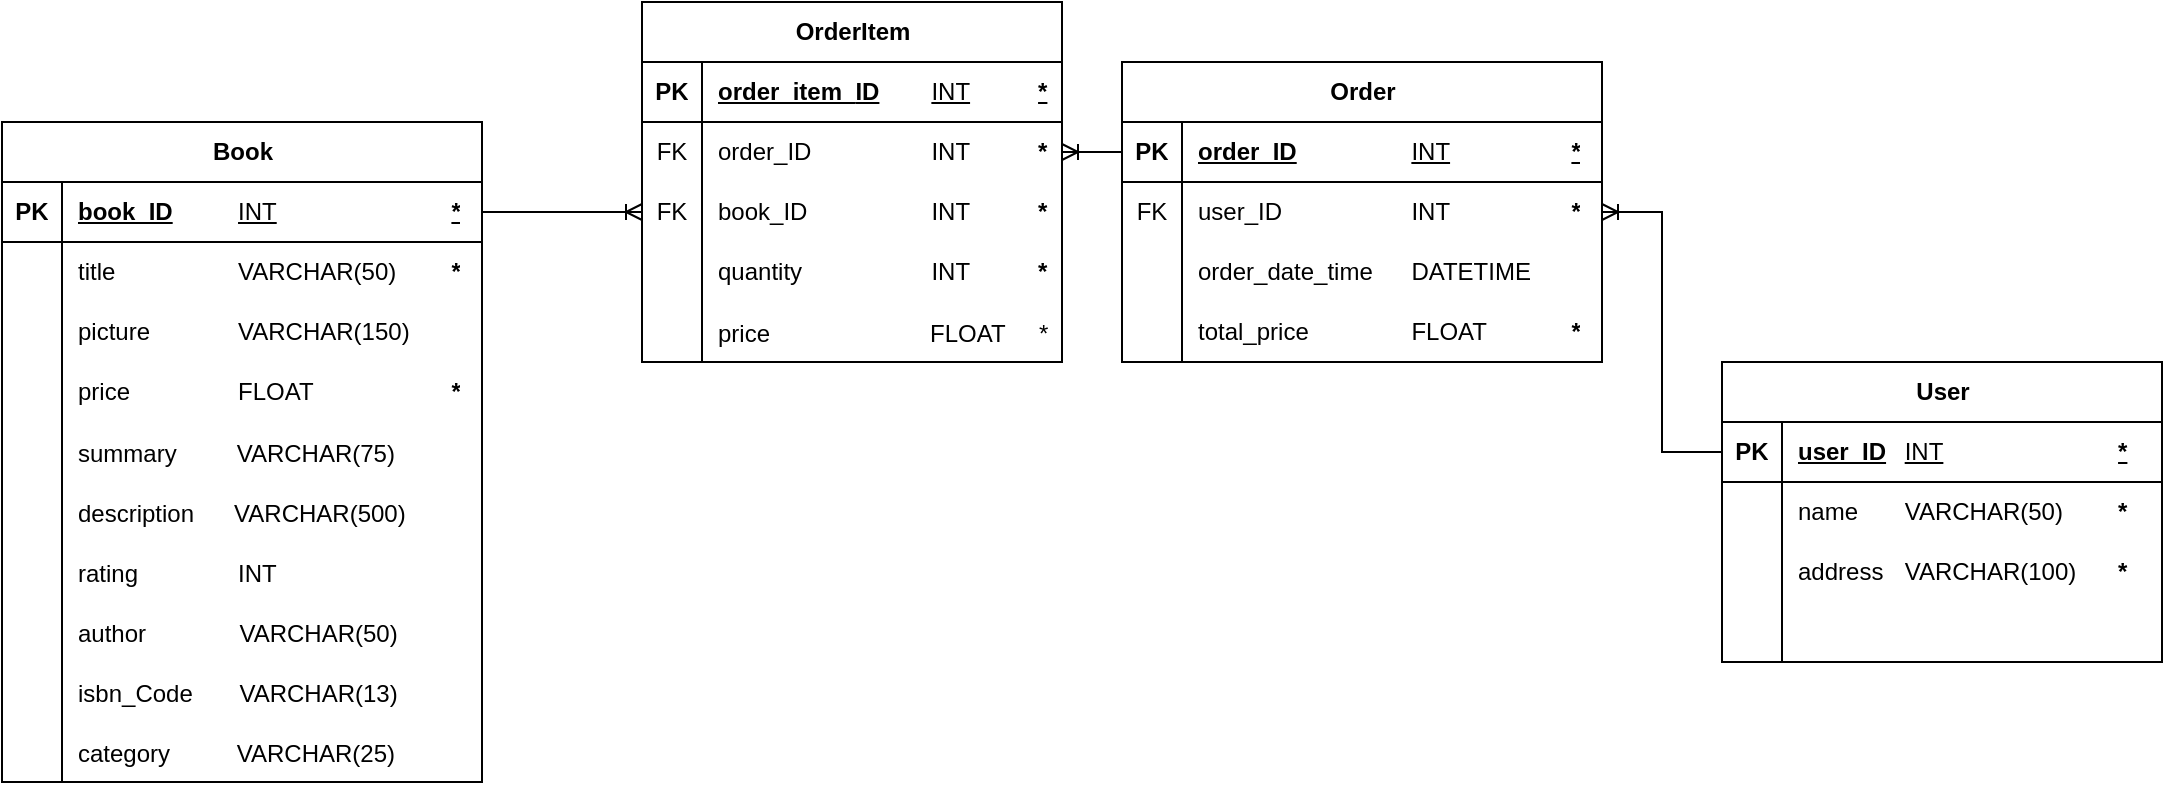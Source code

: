 <mxfile version="28.2.0" pages="3">
  <diagram name="ERD" id="5z8ydnH56AG8g-SVrvLv">
    <mxGraphModel dx="2893" dy="743" grid="1" gridSize="10" guides="1" tooltips="1" connect="1" arrows="1" fold="1" page="1" pageScale="1" pageWidth="827" pageHeight="1169" math="0" shadow="0">
      <root>
        <mxCell id="PEJHfWcbQIeqr5aSKPDF-0" />
        <mxCell id="PEJHfWcbQIeqr5aSKPDF-1" parent="PEJHfWcbQIeqr5aSKPDF-0" />
        <mxCell id="PEJHfWcbQIeqr5aSKPDF-2" value="Book" style="shape=table;startSize=30;container=1;collapsible=1;childLayout=tableLayout;fixedRows=1;rowLines=0;fontStyle=1;align=center;resizeLast=1;html=1;shadow=0;" parent="PEJHfWcbQIeqr5aSKPDF-1" vertex="1">
          <mxGeometry x="-40" y="380" width="240" height="330" as="geometry" />
        </mxCell>
        <mxCell id="PEJHfWcbQIeqr5aSKPDF-3" value="" style="shape=tableRow;horizontal=0;startSize=0;swimlaneHead=0;swimlaneBody=0;fillColor=none;collapsible=0;dropTarget=0;points=[[0,0.5],[1,0.5]];portConstraint=eastwest;top=0;left=0;right=0;bottom=1;shadow=0;" parent="PEJHfWcbQIeqr5aSKPDF-2" vertex="1">
          <mxGeometry y="30" width="240" height="30" as="geometry" />
        </mxCell>
        <mxCell id="PEJHfWcbQIeqr5aSKPDF-4" value="PK" style="shape=partialRectangle;connectable=0;fillColor=none;top=0;left=0;bottom=0;right=0;fontStyle=1;overflow=hidden;whiteSpace=wrap;html=1;shadow=0;" parent="PEJHfWcbQIeqr5aSKPDF-3" vertex="1">
          <mxGeometry width="30" height="30" as="geometry">
            <mxRectangle width="30" height="30" as="alternateBounds" />
          </mxGeometry>
        </mxCell>
        <mxCell id="PEJHfWcbQIeqr5aSKPDF-5" value="book_ID&lt;span style=&quot;white-space: pre;&quot;&gt;&#x9;&lt;/span&gt;&lt;span style=&quot;white-space: pre;&quot;&gt;&#x9;&lt;/span&gt;&lt;span style=&quot;font-weight: normal;&quot;&gt;INT&lt;/span&gt;&lt;span style=&quot;font-weight: normal; white-space: pre;&quot;&gt;&#x9;&lt;/span&gt;&lt;span style=&quot;font-weight: normal; white-space: pre;&quot;&gt;&#x9;&lt;/span&gt;&lt;span style=&quot;font-weight: normal; white-space: pre;&quot;&gt;&#x9;&lt;/span&gt;&lt;span style=&quot;font-weight: normal; white-space: pre;&quot;&gt;&#x9;&lt;/span&gt;*" style="shape=partialRectangle;connectable=0;fillColor=none;top=0;left=0;bottom=0;right=0;align=left;spacingLeft=6;fontStyle=5;overflow=hidden;whiteSpace=wrap;html=1;shadow=0;" parent="PEJHfWcbQIeqr5aSKPDF-3" vertex="1">
          <mxGeometry x="30" width="210" height="30" as="geometry">
            <mxRectangle width="210" height="30" as="alternateBounds" />
          </mxGeometry>
        </mxCell>
        <mxCell id="PEJHfWcbQIeqr5aSKPDF-6" value="" style="shape=tableRow;horizontal=0;startSize=0;swimlaneHead=0;swimlaneBody=0;fillColor=none;collapsible=0;dropTarget=0;points=[[0,0.5],[1,0.5]];portConstraint=eastwest;top=0;left=0;right=0;bottom=0;shadow=0;" parent="PEJHfWcbQIeqr5aSKPDF-2" vertex="1">
          <mxGeometry y="60" width="240" height="30" as="geometry" />
        </mxCell>
        <mxCell id="PEJHfWcbQIeqr5aSKPDF-7" value="" style="shape=partialRectangle;connectable=0;fillColor=none;top=0;left=0;bottom=0;right=0;editable=1;overflow=hidden;whiteSpace=wrap;html=1;shadow=0;" parent="PEJHfWcbQIeqr5aSKPDF-6" vertex="1">
          <mxGeometry width="30" height="30" as="geometry">
            <mxRectangle width="30" height="30" as="alternateBounds" />
          </mxGeometry>
        </mxCell>
        <mxCell id="PEJHfWcbQIeqr5aSKPDF-8" value="title&lt;span style=&quot;white-space: pre;&quot;&gt;&#x9;&lt;/span&gt;&amp;nbsp;&lt;span style=&quot;white-space: pre;&quot;&gt;&lt;span style=&quot;white-space: pre;&quot;&gt;&#x9;&lt;span style=&quot;white-space: pre;&quot;&gt;&#x9;&lt;/span&gt;&lt;/span&gt;&lt;/span&gt;&lt;span style=&quot;text-wrap-mode: nowrap;&quot;&gt;VARCHAR(50)&lt;span style=&quot;white-space: pre;&quot;&gt;&#x9;&lt;/span&gt;&lt;b&gt;*&lt;/b&gt;&lt;/span&gt;" style="shape=partialRectangle;connectable=0;fillColor=none;top=0;left=0;bottom=0;right=0;align=left;spacingLeft=6;overflow=hidden;whiteSpace=wrap;html=1;shadow=0;" parent="PEJHfWcbQIeqr5aSKPDF-6" vertex="1">
          <mxGeometry x="30" width="210" height="30" as="geometry">
            <mxRectangle width="210" height="30" as="alternateBounds" />
          </mxGeometry>
        </mxCell>
        <mxCell id="PEJHfWcbQIeqr5aSKPDF-9" value="" style="shape=tableRow;horizontal=0;startSize=0;swimlaneHead=0;swimlaneBody=0;fillColor=none;collapsible=0;dropTarget=0;points=[[0,0.5],[1,0.5]];portConstraint=eastwest;top=0;left=0;right=0;bottom=0;shadow=0;" parent="PEJHfWcbQIeqr5aSKPDF-2" vertex="1">
          <mxGeometry y="90" width="240" height="30" as="geometry" />
        </mxCell>
        <mxCell id="PEJHfWcbQIeqr5aSKPDF-10" value="" style="shape=partialRectangle;connectable=0;fillColor=none;top=0;left=0;bottom=0;right=0;editable=1;overflow=hidden;whiteSpace=wrap;html=1;shadow=0;" parent="PEJHfWcbQIeqr5aSKPDF-9" vertex="1">
          <mxGeometry width="30" height="30" as="geometry">
            <mxRectangle width="30" height="30" as="alternateBounds" />
          </mxGeometry>
        </mxCell>
        <mxCell id="PEJHfWcbQIeqr5aSKPDF-11" value="picture&lt;span style=&quot;white-space: pre;&quot;&gt;&#x9;&lt;/span&gt;&lt;span style=&quot;white-space: pre;&quot;&gt;&#x9;&lt;/span&gt;&lt;span style=&quot;text-wrap-mode: nowrap;&quot;&gt;VARCHAR(150)&lt;span style=&quot;white-space: pre;&quot;&gt;&#x9;&lt;/span&gt;&lt;/span&gt;" style="shape=partialRectangle;connectable=0;fillColor=none;top=0;left=0;bottom=0;right=0;align=left;spacingLeft=6;overflow=hidden;whiteSpace=wrap;html=1;shadow=0;" parent="PEJHfWcbQIeqr5aSKPDF-9" vertex="1">
          <mxGeometry x="30" width="210" height="30" as="geometry">
            <mxRectangle width="210" height="30" as="alternateBounds" />
          </mxGeometry>
        </mxCell>
        <mxCell id="PEJHfWcbQIeqr5aSKPDF-12" value="" style="shape=tableRow;horizontal=0;startSize=0;swimlaneHead=0;swimlaneBody=0;fillColor=none;collapsible=0;dropTarget=0;points=[[0,0.5],[1,0.5]];portConstraint=eastwest;top=0;left=0;right=0;bottom=0;shadow=0;" parent="PEJHfWcbQIeqr5aSKPDF-2" vertex="1">
          <mxGeometry y="120" width="240" height="30" as="geometry" />
        </mxCell>
        <mxCell id="PEJHfWcbQIeqr5aSKPDF-13" value="" style="shape=partialRectangle;connectable=0;fillColor=none;top=0;left=0;bottom=0;right=0;editable=1;overflow=hidden;whiteSpace=wrap;html=1;shadow=0;" parent="PEJHfWcbQIeqr5aSKPDF-12" vertex="1">
          <mxGeometry width="30" height="30" as="geometry">
            <mxRectangle width="30" height="30" as="alternateBounds" />
          </mxGeometry>
        </mxCell>
        <mxCell id="PEJHfWcbQIeqr5aSKPDF-14" value="&lt;font&gt;price&lt;span style=&quot;white-space: pre;&quot;&gt;&#x9;&lt;span style=&quot;white-space: pre;&quot;&gt;&#x9;&lt;/span&gt;&lt;/span&gt;&lt;span style=&quot;&quot; lang=&quot;EN-US&quot;&gt;FLOAT&lt;span style=&quot;white-space: pre;&quot;&gt;&#x9;&lt;/span&gt;&lt;span style=&quot;white-space: pre;&quot;&gt;&#x9;&lt;/span&gt;&lt;span style=&quot;white-space: pre;&quot;&gt;&#x9;&lt;/span&gt;&lt;b&gt;*&lt;/b&gt;&lt;/span&gt;&lt;/font&gt;" style="shape=partialRectangle;connectable=0;fillColor=none;top=0;left=0;bottom=0;right=0;align=left;spacingLeft=6;overflow=hidden;whiteSpace=wrap;html=1;shadow=0;" parent="PEJHfWcbQIeqr5aSKPDF-12" vertex="1">
          <mxGeometry x="30" width="210" height="30" as="geometry">
            <mxRectangle width="210" height="30" as="alternateBounds" />
          </mxGeometry>
        </mxCell>
        <mxCell id="PEJHfWcbQIeqr5aSKPDF-15" value="" style="shape=tableRow;horizontal=0;startSize=0;swimlaneHead=0;swimlaneBody=0;fillColor=none;collapsible=0;dropTarget=0;points=[[0,0.5],[1,0.5]];portConstraint=eastwest;top=0;left=0;right=0;bottom=0;" parent="PEJHfWcbQIeqr5aSKPDF-2" vertex="1">
          <mxGeometry y="150" width="240" height="30" as="geometry" />
        </mxCell>
        <mxCell id="PEJHfWcbQIeqr5aSKPDF-16" value="" style="shape=partialRectangle;connectable=0;fillColor=none;top=0;left=0;bottom=0;right=0;editable=1;overflow=hidden;" parent="PEJHfWcbQIeqr5aSKPDF-15" vertex="1">
          <mxGeometry width="30" height="30" as="geometry">
            <mxRectangle width="30" height="30" as="alternateBounds" />
          </mxGeometry>
        </mxCell>
        <mxCell id="PEJHfWcbQIeqr5aSKPDF-17" value="summary         VARCHAR(75)" style="shape=partialRectangle;connectable=0;fillColor=none;top=0;left=0;bottom=0;right=0;align=left;spacingLeft=6;overflow=hidden;" parent="PEJHfWcbQIeqr5aSKPDF-15" vertex="1">
          <mxGeometry x="30" width="210" height="30" as="geometry">
            <mxRectangle width="210" height="30" as="alternateBounds" />
          </mxGeometry>
        </mxCell>
        <mxCell id="PEJHfWcbQIeqr5aSKPDF-18" value="" style="shape=tableRow;horizontal=0;startSize=0;swimlaneHead=0;swimlaneBody=0;fillColor=none;collapsible=0;dropTarget=0;points=[[0,0.5],[1,0.5]];portConstraint=eastwest;top=0;left=0;right=0;bottom=0;" parent="PEJHfWcbQIeqr5aSKPDF-2" vertex="1">
          <mxGeometry y="180" width="240" height="30" as="geometry" />
        </mxCell>
        <mxCell id="PEJHfWcbQIeqr5aSKPDF-19" value="" style="shape=partialRectangle;connectable=0;fillColor=none;top=0;left=0;bottom=0;right=0;editable=1;overflow=hidden;" parent="PEJHfWcbQIeqr5aSKPDF-18" vertex="1">
          <mxGeometry width="30" height="30" as="geometry">
            <mxRectangle width="30" height="30" as="alternateBounds" />
          </mxGeometry>
        </mxCell>
        <mxCell id="PEJHfWcbQIeqr5aSKPDF-20" value="description      VARCHAR(500)" style="shape=partialRectangle;connectable=0;fillColor=none;top=0;left=0;bottom=0;right=0;align=left;spacingLeft=6;overflow=hidden;" parent="PEJHfWcbQIeqr5aSKPDF-18" vertex="1">
          <mxGeometry x="30" width="210" height="30" as="geometry">
            <mxRectangle width="210" height="30" as="alternateBounds" />
          </mxGeometry>
        </mxCell>
        <mxCell id="PEJHfWcbQIeqr5aSKPDF-21" value="" style="shape=tableRow;horizontal=0;startSize=0;swimlaneHead=0;swimlaneBody=0;fillColor=none;collapsible=0;dropTarget=0;points=[[0,0.5],[1,0.5]];portConstraint=eastwest;top=0;left=0;right=0;bottom=0;" parent="PEJHfWcbQIeqr5aSKPDF-2" vertex="1">
          <mxGeometry y="210" width="240" height="30" as="geometry" />
        </mxCell>
        <mxCell id="PEJHfWcbQIeqr5aSKPDF-22" value="" style="shape=partialRectangle;connectable=0;fillColor=none;top=0;left=0;bottom=0;right=0;editable=1;overflow=hidden;" parent="PEJHfWcbQIeqr5aSKPDF-21" vertex="1">
          <mxGeometry width="30" height="30" as="geometry">
            <mxRectangle width="30" height="30" as="alternateBounds" />
          </mxGeometry>
        </mxCell>
        <mxCell id="PEJHfWcbQIeqr5aSKPDF-23" value="rating               INT" style="shape=partialRectangle;connectable=0;fillColor=none;top=0;left=0;bottom=0;right=0;align=left;spacingLeft=6;overflow=hidden;" parent="PEJHfWcbQIeqr5aSKPDF-21" vertex="1">
          <mxGeometry x="30" width="210" height="30" as="geometry">
            <mxRectangle width="210" height="30" as="alternateBounds" />
          </mxGeometry>
        </mxCell>
        <mxCell id="PEJHfWcbQIeqr5aSKPDF-24" value="" style="shape=tableRow;horizontal=0;startSize=0;swimlaneHead=0;swimlaneBody=0;fillColor=none;collapsible=0;dropTarget=0;points=[[0,0.5],[1,0.5]];portConstraint=eastwest;top=0;left=0;right=0;bottom=0;" parent="PEJHfWcbQIeqr5aSKPDF-2" vertex="1">
          <mxGeometry y="240" width="240" height="30" as="geometry" />
        </mxCell>
        <mxCell id="PEJHfWcbQIeqr5aSKPDF-25" value="" style="shape=partialRectangle;connectable=0;fillColor=none;top=0;left=0;bottom=0;right=0;editable=1;overflow=hidden;" parent="PEJHfWcbQIeqr5aSKPDF-24" vertex="1">
          <mxGeometry width="30" height="30" as="geometry">
            <mxRectangle width="30" height="30" as="alternateBounds" />
          </mxGeometry>
        </mxCell>
        <mxCell id="PEJHfWcbQIeqr5aSKPDF-26" value="author              VARCHAR(50)" style="shape=partialRectangle;connectable=0;fillColor=none;top=0;left=0;bottom=0;right=0;align=left;spacingLeft=6;overflow=hidden;" parent="PEJHfWcbQIeqr5aSKPDF-24" vertex="1">
          <mxGeometry x="30" width="210" height="30" as="geometry">
            <mxRectangle width="210" height="30" as="alternateBounds" />
          </mxGeometry>
        </mxCell>
        <mxCell id="aUmlzprVwVGTli5ZU7Zb-0" value="" style="shape=tableRow;horizontal=0;startSize=0;swimlaneHead=0;swimlaneBody=0;fillColor=none;collapsible=0;dropTarget=0;points=[[0,0.5],[1,0.5]];portConstraint=eastwest;top=0;left=0;right=0;bottom=0;" parent="PEJHfWcbQIeqr5aSKPDF-2" vertex="1">
          <mxGeometry y="270" width="240" height="30" as="geometry" />
        </mxCell>
        <mxCell id="aUmlzprVwVGTli5ZU7Zb-1" value="" style="shape=partialRectangle;connectable=0;fillColor=none;top=0;left=0;bottom=0;right=0;editable=1;overflow=hidden;" parent="aUmlzprVwVGTli5ZU7Zb-0" vertex="1">
          <mxGeometry width="30" height="30" as="geometry">
            <mxRectangle width="30" height="30" as="alternateBounds" />
          </mxGeometry>
        </mxCell>
        <mxCell id="aUmlzprVwVGTli5ZU7Zb-2" value="isbn_Code       VARCHAR(13)" style="shape=partialRectangle;connectable=0;fillColor=none;top=0;left=0;bottom=0;right=0;align=left;spacingLeft=6;overflow=hidden;" parent="aUmlzprVwVGTli5ZU7Zb-0" vertex="1">
          <mxGeometry x="30" width="210" height="30" as="geometry">
            <mxRectangle width="210" height="30" as="alternateBounds" />
          </mxGeometry>
        </mxCell>
        <mxCell id="aUmlzprVwVGTli5ZU7Zb-3" value="" style="shape=tableRow;horizontal=0;startSize=0;swimlaneHead=0;swimlaneBody=0;fillColor=none;collapsible=0;dropTarget=0;points=[[0,0.5],[1,0.5]];portConstraint=eastwest;top=0;left=0;right=0;bottom=0;" parent="PEJHfWcbQIeqr5aSKPDF-2" vertex="1">
          <mxGeometry y="300" width="240" height="30" as="geometry" />
        </mxCell>
        <mxCell id="aUmlzprVwVGTli5ZU7Zb-4" value="" style="shape=partialRectangle;connectable=0;fillColor=none;top=0;left=0;bottom=0;right=0;editable=1;overflow=hidden;" parent="aUmlzprVwVGTli5ZU7Zb-3" vertex="1">
          <mxGeometry width="30" height="30" as="geometry">
            <mxRectangle width="30" height="30" as="alternateBounds" />
          </mxGeometry>
        </mxCell>
        <mxCell id="aUmlzprVwVGTli5ZU7Zb-5" value="category          VARCHAR(25)" style="shape=partialRectangle;connectable=0;fillColor=none;top=0;left=0;bottom=0;right=0;align=left;spacingLeft=6;overflow=hidden;" parent="aUmlzprVwVGTli5ZU7Zb-3" vertex="1">
          <mxGeometry x="30" width="210" height="30" as="geometry">
            <mxRectangle width="210" height="30" as="alternateBounds" />
          </mxGeometry>
        </mxCell>
        <mxCell id="PEJHfWcbQIeqr5aSKPDF-27" value="User" style="shape=table;startSize=30;container=1;collapsible=1;childLayout=tableLayout;fixedRows=1;rowLines=0;fontStyle=1;align=center;resizeLast=1;html=1;" parent="PEJHfWcbQIeqr5aSKPDF-1" vertex="1">
          <mxGeometry x="820" y="500" width="220" height="150" as="geometry" />
        </mxCell>
        <mxCell id="PEJHfWcbQIeqr5aSKPDF-28" value="" style="shape=tableRow;horizontal=0;startSize=0;swimlaneHead=0;swimlaneBody=0;fillColor=none;collapsible=0;dropTarget=0;points=[[0,0.5],[1,0.5]];portConstraint=eastwest;top=0;left=0;right=0;bottom=1;" parent="PEJHfWcbQIeqr5aSKPDF-27" vertex="1">
          <mxGeometry y="30" width="220" height="30" as="geometry" />
        </mxCell>
        <mxCell id="PEJHfWcbQIeqr5aSKPDF-29" value="PK" style="shape=partialRectangle;connectable=0;fillColor=none;top=0;left=0;bottom=0;right=0;fontStyle=1;overflow=hidden;whiteSpace=wrap;html=1;" parent="PEJHfWcbQIeqr5aSKPDF-28" vertex="1">
          <mxGeometry width="30" height="30" as="geometry">
            <mxRectangle width="30" height="30" as="alternateBounds" />
          </mxGeometry>
        </mxCell>
        <mxCell id="PEJHfWcbQIeqr5aSKPDF-30" value="user_ID&lt;span style=&quot;white-space: pre;&quot;&gt;&#x9;&lt;/span&gt;&lt;span style=&quot;font-weight: normal;&quot;&gt;INT&lt;/span&gt;&lt;span style=&quot;font-weight: normal; white-space: pre;&quot;&gt;&#x9;&lt;/span&gt;&lt;span style=&quot;font-weight: normal; white-space: pre;&quot;&gt;&#x9;&lt;/span&gt;&lt;span style=&quot;font-weight: normal; white-space: pre;&quot;&gt;&#x9;&lt;/span&gt;&lt;span style=&quot;font-weight: normal; white-space: pre;&quot;&gt;&#x9;&lt;/span&gt;*" style="shape=partialRectangle;connectable=0;fillColor=none;top=0;left=0;bottom=0;right=0;align=left;spacingLeft=6;fontStyle=5;overflow=hidden;whiteSpace=wrap;html=1;" parent="PEJHfWcbQIeqr5aSKPDF-28" vertex="1">
          <mxGeometry x="30" width="190" height="30" as="geometry">
            <mxRectangle width="190" height="30" as="alternateBounds" />
          </mxGeometry>
        </mxCell>
        <mxCell id="PEJHfWcbQIeqr5aSKPDF-31" value="" style="shape=tableRow;horizontal=0;startSize=0;swimlaneHead=0;swimlaneBody=0;fillColor=none;collapsible=0;dropTarget=0;points=[[0,0.5],[1,0.5]];portConstraint=eastwest;top=0;left=0;right=0;bottom=0;" parent="PEJHfWcbQIeqr5aSKPDF-27" vertex="1">
          <mxGeometry y="60" width="220" height="30" as="geometry" />
        </mxCell>
        <mxCell id="PEJHfWcbQIeqr5aSKPDF-32" value="" style="shape=partialRectangle;connectable=0;fillColor=none;top=0;left=0;bottom=0;right=0;editable=1;overflow=hidden;whiteSpace=wrap;html=1;" parent="PEJHfWcbQIeqr5aSKPDF-31" vertex="1">
          <mxGeometry width="30" height="30" as="geometry">
            <mxRectangle width="30" height="30" as="alternateBounds" />
          </mxGeometry>
        </mxCell>
        <mxCell id="PEJHfWcbQIeqr5aSKPDF-33" value="name&lt;span style=&quot;white-space: pre;&quot;&gt;&#x9;&lt;/span&gt;&lt;span style=&quot;text-wrap-mode: nowrap;&quot;&gt;VARCHAR(50)&lt;/span&gt;&lt;span style=&quot;white-space: pre;&quot;&gt;&#x9;&lt;/span&gt;&lt;span style=&quot;text-wrap-mode: nowrap;&quot;&gt;&lt;b&gt;*&lt;/b&gt;&lt;/span&gt;" style="shape=partialRectangle;connectable=0;fillColor=none;top=0;left=0;bottom=0;right=0;align=left;spacingLeft=6;overflow=hidden;whiteSpace=wrap;html=1;" parent="PEJHfWcbQIeqr5aSKPDF-31" vertex="1">
          <mxGeometry x="30" width="190" height="30" as="geometry">
            <mxRectangle width="190" height="30" as="alternateBounds" />
          </mxGeometry>
        </mxCell>
        <mxCell id="PEJHfWcbQIeqr5aSKPDF-34" value="" style="shape=tableRow;horizontal=0;startSize=0;swimlaneHead=0;swimlaneBody=0;fillColor=none;collapsible=0;dropTarget=0;points=[[0,0.5],[1,0.5]];portConstraint=eastwest;top=0;left=0;right=0;bottom=0;" parent="PEJHfWcbQIeqr5aSKPDF-27" vertex="1">
          <mxGeometry y="90" width="220" height="30" as="geometry" />
        </mxCell>
        <mxCell id="PEJHfWcbQIeqr5aSKPDF-35" value="" style="shape=partialRectangle;connectable=0;fillColor=none;top=0;left=0;bottom=0;right=0;editable=1;overflow=hidden;whiteSpace=wrap;html=1;" parent="PEJHfWcbQIeqr5aSKPDF-34" vertex="1">
          <mxGeometry width="30" height="30" as="geometry">
            <mxRectangle width="30" height="30" as="alternateBounds" />
          </mxGeometry>
        </mxCell>
        <mxCell id="PEJHfWcbQIeqr5aSKPDF-36" value="address&lt;span style=&quot;white-space: pre;&quot;&gt;&#x9;&lt;/span&gt;&lt;span style=&quot;text-wrap-mode: nowrap;&quot;&gt;VARCHAR(100)&lt;/span&gt;&lt;span style=&quot;white-space: pre;&quot;&gt;&#x9;&lt;/span&gt;&lt;b style=&quot;text-wrap-mode: nowrap;&quot;&gt;*&lt;/b&gt;" style="shape=partialRectangle;connectable=0;fillColor=none;top=0;left=0;bottom=0;right=0;align=left;spacingLeft=6;overflow=hidden;whiteSpace=wrap;html=1;" parent="PEJHfWcbQIeqr5aSKPDF-34" vertex="1">
          <mxGeometry x="30" width="190" height="30" as="geometry">
            <mxRectangle width="190" height="30" as="alternateBounds" />
          </mxGeometry>
        </mxCell>
        <mxCell id="PEJHfWcbQIeqr5aSKPDF-37" value="" style="shape=tableRow;horizontal=0;startSize=0;swimlaneHead=0;swimlaneBody=0;fillColor=none;collapsible=0;dropTarget=0;points=[[0,0.5],[1,0.5]];portConstraint=eastwest;top=0;left=0;right=0;bottom=0;" parent="PEJHfWcbQIeqr5aSKPDF-27" vertex="1">
          <mxGeometry y="120" width="220" height="30" as="geometry" />
        </mxCell>
        <mxCell id="PEJHfWcbQIeqr5aSKPDF-38" value="" style="shape=partialRectangle;connectable=0;fillColor=none;top=0;left=0;bottom=0;right=0;editable=1;overflow=hidden;whiteSpace=wrap;html=1;" parent="PEJHfWcbQIeqr5aSKPDF-37" vertex="1">
          <mxGeometry width="30" height="30" as="geometry">
            <mxRectangle width="30" height="30" as="alternateBounds" />
          </mxGeometry>
        </mxCell>
        <mxCell id="PEJHfWcbQIeqr5aSKPDF-39" value="" style="shape=partialRectangle;connectable=0;fillColor=none;top=0;left=0;bottom=0;right=0;align=left;spacingLeft=6;overflow=hidden;whiteSpace=wrap;html=1;" parent="PEJHfWcbQIeqr5aSKPDF-37" vertex="1">
          <mxGeometry x="30" width="190" height="30" as="geometry">
            <mxRectangle width="190" height="30" as="alternateBounds" />
          </mxGeometry>
        </mxCell>
        <mxCell id="PEJHfWcbQIeqr5aSKPDF-58" value="Order" style="shape=table;startSize=30;container=1;collapsible=1;childLayout=tableLayout;fixedRows=1;rowLines=0;fontStyle=1;align=center;resizeLast=1;html=1;" parent="PEJHfWcbQIeqr5aSKPDF-1" vertex="1">
          <mxGeometry x="520" y="350" width="240" height="150" as="geometry" />
        </mxCell>
        <mxCell id="PEJHfWcbQIeqr5aSKPDF-59" value="" style="shape=tableRow;horizontal=0;startSize=0;swimlaneHead=0;swimlaneBody=0;fillColor=none;collapsible=0;dropTarget=0;points=[[0,0.5],[1,0.5]];portConstraint=eastwest;top=0;left=0;right=0;bottom=1;" parent="PEJHfWcbQIeqr5aSKPDF-58" vertex="1">
          <mxGeometry y="30" width="240" height="30" as="geometry" />
        </mxCell>
        <mxCell id="PEJHfWcbQIeqr5aSKPDF-60" value="PK" style="shape=partialRectangle;connectable=0;fillColor=none;top=0;left=0;bottom=0;right=0;fontStyle=1;overflow=hidden;whiteSpace=wrap;html=1;" parent="PEJHfWcbQIeqr5aSKPDF-59" vertex="1">
          <mxGeometry width="30" height="30" as="geometry">
            <mxRectangle width="30" height="30" as="alternateBounds" />
          </mxGeometry>
        </mxCell>
        <mxCell id="PEJHfWcbQIeqr5aSKPDF-61" value="order_ID&lt;span style=&quot;white-space: pre;&quot;&gt;&#x9;&lt;/span&gt;&lt;span style=&quot;white-space: pre;&quot;&gt;&#x9;&lt;span style=&quot;white-space: pre;&quot;&gt;&#x9;&lt;/span&gt;&lt;/span&gt;&lt;span style=&quot;font-weight: normal;&quot;&gt;INT&lt;/span&gt;&lt;span style=&quot;font-weight: normal; white-space: pre;&quot;&gt;&#x9;&lt;/span&gt;&lt;span style=&quot;font-weight: normal; white-space: pre;&quot;&gt;&#x9;&lt;span style=&quot;white-space: pre;&quot;&gt;&#x9;&lt;/span&gt;&lt;/span&gt;*" style="shape=partialRectangle;connectable=0;fillColor=none;top=0;left=0;bottom=0;right=0;align=left;spacingLeft=6;fontStyle=5;overflow=hidden;whiteSpace=wrap;html=1;" parent="PEJHfWcbQIeqr5aSKPDF-59" vertex="1">
          <mxGeometry x="30" width="210" height="30" as="geometry">
            <mxRectangle width="210" height="30" as="alternateBounds" />
          </mxGeometry>
        </mxCell>
        <mxCell id="PEJHfWcbQIeqr5aSKPDF-62" value="" style="shape=tableRow;horizontal=0;startSize=0;swimlaneHead=0;swimlaneBody=0;fillColor=none;collapsible=0;dropTarget=0;points=[[0,0.5],[1,0.5]];portConstraint=eastwest;top=0;left=0;right=0;bottom=0;" parent="PEJHfWcbQIeqr5aSKPDF-58" vertex="1">
          <mxGeometry y="60" width="240" height="30" as="geometry" />
        </mxCell>
        <mxCell id="PEJHfWcbQIeqr5aSKPDF-63" value="FK" style="shape=partialRectangle;connectable=0;fillColor=none;top=0;left=0;bottom=0;right=0;editable=1;overflow=hidden;whiteSpace=wrap;html=1;" parent="PEJHfWcbQIeqr5aSKPDF-62" vertex="1">
          <mxGeometry width="30" height="30" as="geometry">
            <mxRectangle width="30" height="30" as="alternateBounds" />
          </mxGeometry>
        </mxCell>
        <mxCell id="PEJHfWcbQIeqr5aSKPDF-64" value="user_ID&lt;span style=&quot;white-space: pre;&quot;&gt;&#x9;&lt;/span&gt;&lt;span style=&quot;white-space: pre;&quot;&gt;&#x9;&lt;span style=&quot;white-space: pre;&quot;&gt;&#x9;&lt;/span&gt;&lt;/span&gt;INT&lt;span style=&quot;white-space: pre;&quot;&gt;&#x9;&lt;/span&gt;&lt;span style=&quot;white-space: pre;&quot;&gt;&#x9;&lt;span style=&quot;white-space: pre;&quot;&gt;&#x9;&lt;/span&gt;&lt;/span&gt;&lt;b&gt;*&lt;/b&gt;" style="shape=partialRectangle;connectable=0;fillColor=none;top=0;left=0;bottom=0;right=0;align=left;spacingLeft=6;overflow=hidden;whiteSpace=wrap;html=1;" parent="PEJHfWcbQIeqr5aSKPDF-62" vertex="1">
          <mxGeometry x="30" width="210" height="30" as="geometry">
            <mxRectangle width="210" height="30" as="alternateBounds" />
          </mxGeometry>
        </mxCell>
        <mxCell id="PEJHfWcbQIeqr5aSKPDF-65" value="" style="shape=tableRow;horizontal=0;startSize=0;swimlaneHead=0;swimlaneBody=0;fillColor=none;collapsible=0;dropTarget=0;points=[[0,0.5],[1,0.5]];portConstraint=eastwest;top=0;left=0;right=0;bottom=0;" parent="PEJHfWcbQIeqr5aSKPDF-58" vertex="1">
          <mxGeometry y="90" width="240" height="30" as="geometry" />
        </mxCell>
        <mxCell id="PEJHfWcbQIeqr5aSKPDF-66" value="" style="shape=partialRectangle;connectable=0;fillColor=none;top=0;left=0;bottom=0;right=0;editable=1;overflow=hidden;whiteSpace=wrap;html=1;" parent="PEJHfWcbQIeqr5aSKPDF-65" vertex="1">
          <mxGeometry width="30" height="30" as="geometry">
            <mxRectangle width="30" height="30" as="alternateBounds" />
          </mxGeometry>
        </mxCell>
        <mxCell id="PEJHfWcbQIeqr5aSKPDF-67" value="order_date_time&lt;span style=&quot;white-space: pre;&quot;&gt;&#x9;&lt;/span&gt;DATETIME" style="shape=partialRectangle;connectable=0;fillColor=none;top=0;left=0;bottom=0;right=0;align=left;spacingLeft=6;overflow=hidden;whiteSpace=wrap;html=1;" parent="PEJHfWcbQIeqr5aSKPDF-65" vertex="1">
          <mxGeometry x="30" width="210" height="30" as="geometry">
            <mxRectangle width="210" height="30" as="alternateBounds" />
          </mxGeometry>
        </mxCell>
        <mxCell id="PEJHfWcbQIeqr5aSKPDF-68" value="" style="shape=tableRow;horizontal=0;startSize=0;swimlaneHead=0;swimlaneBody=0;fillColor=none;collapsible=0;dropTarget=0;points=[[0,0.5],[1,0.5]];portConstraint=eastwest;top=0;left=0;right=0;bottom=0;" parent="PEJHfWcbQIeqr5aSKPDF-58" vertex="1">
          <mxGeometry y="120" width="240" height="30" as="geometry" />
        </mxCell>
        <mxCell id="PEJHfWcbQIeqr5aSKPDF-69" value="" style="shape=partialRectangle;connectable=0;fillColor=none;top=0;left=0;bottom=0;right=0;editable=1;overflow=hidden;whiteSpace=wrap;html=1;" parent="PEJHfWcbQIeqr5aSKPDF-68" vertex="1">
          <mxGeometry width="30" height="30" as="geometry">
            <mxRectangle width="30" height="30" as="alternateBounds" />
          </mxGeometry>
        </mxCell>
        <mxCell id="PEJHfWcbQIeqr5aSKPDF-70" value="&lt;span style=&quot;text-wrap-mode: nowrap;&quot;&gt;total_price&lt;span style=&quot;white-space: pre;&quot;&gt;&#x9;&lt;span style=&quot;white-space: pre;&quot;&gt;&#x9;&lt;/span&gt;&lt;/span&gt;FLOAT&lt;span style=&quot;white-space: pre;&quot;&gt;&#x9;&lt;span style=&quot;white-space: pre;&quot;&gt;&#x9;&lt;/span&gt;&lt;/span&gt;&lt;b&gt;*&lt;/b&gt;&lt;/span&gt;" style="shape=partialRectangle;connectable=0;fillColor=none;top=0;left=0;bottom=0;right=0;align=left;spacingLeft=6;overflow=hidden;whiteSpace=wrap;html=1;" parent="PEJHfWcbQIeqr5aSKPDF-68" vertex="1">
          <mxGeometry x="30" width="210" height="30" as="geometry">
            <mxRectangle width="210" height="30" as="alternateBounds" />
          </mxGeometry>
        </mxCell>
        <mxCell id="QWknwKrOOJGB5CElbT5o-0" value="OrderItem" style="shape=table;startSize=30;container=1;collapsible=1;childLayout=tableLayout;fixedRows=1;rowLines=0;fontStyle=1;align=center;resizeLast=1;html=1;" parent="PEJHfWcbQIeqr5aSKPDF-1" vertex="1">
          <mxGeometry x="280" y="320" width="210" height="180" as="geometry" />
        </mxCell>
        <mxCell id="QWknwKrOOJGB5CElbT5o-1" value="" style="shape=tableRow;horizontal=0;startSize=0;swimlaneHead=0;swimlaneBody=0;fillColor=none;collapsible=0;dropTarget=0;points=[[0,0.5],[1,0.5]];portConstraint=eastwest;top=0;left=0;right=0;bottom=1;" parent="QWknwKrOOJGB5CElbT5o-0" vertex="1">
          <mxGeometry y="30" width="210" height="30" as="geometry" />
        </mxCell>
        <mxCell id="QWknwKrOOJGB5CElbT5o-2" value="PK" style="shape=partialRectangle;connectable=0;fillColor=none;top=0;left=0;bottom=0;right=0;fontStyle=1;overflow=hidden;whiteSpace=wrap;html=1;" parent="QWknwKrOOJGB5CElbT5o-1" vertex="1">
          <mxGeometry width="30" height="30" as="geometry">
            <mxRectangle width="30" height="30" as="alternateBounds" />
          </mxGeometry>
        </mxCell>
        <mxCell id="QWknwKrOOJGB5CElbT5o-3" value="&lt;div style=&quot;text-align: left;&quot;&gt;&lt;span style=&quot;background-color: transparent; color: light-dark(rgb(0, 0, 0), rgb(255, 255, 255)); text-wrap-mode: nowrap; text-align: center;&quot;&gt;order_item_&lt;/span&gt;&lt;span style=&quot;background-color: transparent; color: light-dark(rgb(0, 0, 0), rgb(255, 255, 255));&quot;&gt;ID&lt;/span&gt;&lt;span style=&quot;background-color: transparent; color: light-dark(rgb(0, 0, 0), rgb(255, 255, 255)); white-space: pre;&quot;&gt;&#x9;&lt;/span&gt;&lt;span style=&quot;background-color: transparent;&quot;&gt;&lt;span style=&quot;font-weight: normal;&quot;&gt;INT&lt;/span&gt;&lt;span style=&quot;font-weight: normal; white-space: pre;&quot;&gt;&#x9;&lt;span style=&quot;white-space: pre;&quot;&gt;&#x9;&lt;/span&gt;&lt;/span&gt;*&lt;/span&gt;&lt;/div&gt;" style="shape=partialRectangle;connectable=0;fillColor=none;top=0;left=0;bottom=0;right=0;align=left;spacingLeft=6;fontStyle=5;overflow=hidden;whiteSpace=wrap;html=1;" parent="QWknwKrOOJGB5CElbT5o-1" vertex="1">
          <mxGeometry x="30" width="180" height="30" as="geometry">
            <mxRectangle width="180" height="30" as="alternateBounds" />
          </mxGeometry>
        </mxCell>
        <mxCell id="QWknwKrOOJGB5CElbT5o-4" value="" style="shape=tableRow;horizontal=0;startSize=0;swimlaneHead=0;swimlaneBody=0;fillColor=none;collapsible=0;dropTarget=0;points=[[0,0.5],[1,0.5]];portConstraint=eastwest;top=0;left=0;right=0;bottom=0;" parent="QWknwKrOOJGB5CElbT5o-0" vertex="1">
          <mxGeometry y="60" width="210" height="30" as="geometry" />
        </mxCell>
        <mxCell id="QWknwKrOOJGB5CElbT5o-5" value="FK" style="shape=partialRectangle;connectable=0;fillColor=none;top=0;left=0;bottom=0;right=0;editable=1;overflow=hidden;whiteSpace=wrap;html=1;" parent="QWknwKrOOJGB5CElbT5o-4" vertex="1">
          <mxGeometry width="30" height="30" as="geometry">
            <mxRectangle width="30" height="30" as="alternateBounds" />
          </mxGeometry>
        </mxCell>
        <mxCell id="QWknwKrOOJGB5CElbT5o-6" value="order_ID&lt;span style=&quot;white-space: pre;&quot;&gt;&#x9;&lt;/span&gt;&lt;span style=&quot;white-space: pre;&quot;&gt;&#x9;&lt;span style=&quot;white-space: pre;&quot;&gt;&#x9;&lt;/span&gt;&lt;/span&gt;INT&lt;span style=&quot;white-space: pre;&quot;&gt;&#x9;&lt;/span&gt;&lt;span style=&quot;white-space: pre;&quot;&gt;&#x9;&lt;/span&gt;&lt;b&gt;*&lt;/b&gt;" style="shape=partialRectangle;connectable=0;fillColor=none;top=0;left=0;bottom=0;right=0;align=left;spacingLeft=6;overflow=hidden;whiteSpace=wrap;html=1;" parent="QWknwKrOOJGB5CElbT5o-4" vertex="1">
          <mxGeometry x="30" width="180" height="30" as="geometry">
            <mxRectangle width="180" height="30" as="alternateBounds" />
          </mxGeometry>
        </mxCell>
        <mxCell id="QWknwKrOOJGB5CElbT5o-7" value="" style="shape=tableRow;horizontal=0;startSize=0;swimlaneHead=0;swimlaneBody=0;fillColor=none;collapsible=0;dropTarget=0;points=[[0,0.5],[1,0.5]];portConstraint=eastwest;top=0;left=0;right=0;bottom=0;" parent="QWknwKrOOJGB5CElbT5o-0" vertex="1">
          <mxGeometry y="90" width="210" height="30" as="geometry" />
        </mxCell>
        <mxCell id="QWknwKrOOJGB5CElbT5o-8" value="FK" style="shape=partialRectangle;connectable=0;fillColor=none;top=0;left=0;bottom=0;right=0;editable=1;overflow=hidden;whiteSpace=wrap;html=1;" parent="QWknwKrOOJGB5CElbT5o-7" vertex="1">
          <mxGeometry width="30" height="30" as="geometry">
            <mxRectangle width="30" height="30" as="alternateBounds" />
          </mxGeometry>
        </mxCell>
        <mxCell id="QWknwKrOOJGB5CElbT5o-9" value="book_ID&lt;span style=&quot;white-space: pre;&quot;&gt;&#x9;&lt;/span&gt;&lt;span style=&quot;white-space: pre;&quot;&gt;&#x9;&lt;span style=&quot;white-space: pre;&quot;&gt;&#x9;&lt;/span&gt;&lt;/span&gt;INT&lt;span style=&quot;white-space: pre;&quot;&gt;&#x9;&lt;/span&gt;&lt;span style=&quot;white-space: pre;&quot;&gt;&#x9;&lt;/span&gt;&lt;b&gt;*&lt;/b&gt;" style="shape=partialRectangle;connectable=0;fillColor=none;top=0;left=0;bottom=0;right=0;align=left;spacingLeft=6;overflow=hidden;whiteSpace=wrap;html=1;" parent="QWknwKrOOJGB5CElbT5o-7" vertex="1">
          <mxGeometry x="30" width="180" height="30" as="geometry">
            <mxRectangle width="180" height="30" as="alternateBounds" />
          </mxGeometry>
        </mxCell>
        <mxCell id="QWknwKrOOJGB5CElbT5o-10" value="" style="shape=tableRow;horizontal=0;startSize=0;swimlaneHead=0;swimlaneBody=0;fillColor=none;collapsible=0;dropTarget=0;points=[[0,0.5],[1,0.5]];portConstraint=eastwest;top=0;left=0;right=0;bottom=0;" parent="QWknwKrOOJGB5CElbT5o-0" vertex="1">
          <mxGeometry y="120" width="210" height="30" as="geometry" />
        </mxCell>
        <mxCell id="QWknwKrOOJGB5CElbT5o-11" value="" style="shape=partialRectangle;connectable=0;fillColor=none;top=0;left=0;bottom=0;right=0;editable=1;overflow=hidden;whiteSpace=wrap;html=1;" parent="QWknwKrOOJGB5CElbT5o-10" vertex="1">
          <mxGeometry width="30" height="30" as="geometry">
            <mxRectangle width="30" height="30" as="alternateBounds" />
          </mxGeometry>
        </mxCell>
        <mxCell id="QWknwKrOOJGB5CElbT5o-12" value="quantity&lt;span style=&quot;white-space: pre;&quot;&gt;&#x9;&lt;/span&gt;&lt;span style=&quot;white-space: pre;&quot;&gt;&#x9;&lt;span style=&quot;white-space: pre;&quot;&gt;&#x9;&lt;/span&gt;&lt;/span&gt;INT&lt;span style=&quot;white-space: pre;&quot;&gt;&#x9;&lt;/span&gt;&lt;span style=&quot;white-space: pre;&quot;&gt;&#x9;&lt;/span&gt;&lt;b&gt;*&lt;/b&gt;" style="shape=partialRectangle;connectable=0;fillColor=none;top=0;left=0;bottom=0;right=0;align=left;spacingLeft=6;overflow=hidden;whiteSpace=wrap;html=1;" parent="QWknwKrOOJGB5CElbT5o-10" vertex="1">
          <mxGeometry x="30" width="180" height="30" as="geometry">
            <mxRectangle width="180" height="30" as="alternateBounds" />
          </mxGeometry>
        </mxCell>
        <mxCell id="QWknwKrOOJGB5CElbT5o-16" value="" style="shape=tableRow;horizontal=0;startSize=0;swimlaneHead=0;swimlaneBody=0;fillColor=none;collapsible=0;dropTarget=0;points=[[0,0.5],[1,0.5]];portConstraint=eastwest;top=0;left=0;right=0;bottom=0;" parent="QWknwKrOOJGB5CElbT5o-0" vertex="1">
          <mxGeometry y="150" width="210" height="30" as="geometry" />
        </mxCell>
        <mxCell id="QWknwKrOOJGB5CElbT5o-17" value="" style="shape=partialRectangle;connectable=0;fillColor=none;top=0;left=0;bottom=0;right=0;editable=1;overflow=hidden;" parent="QWknwKrOOJGB5CElbT5o-16" vertex="1">
          <mxGeometry width="30" height="30" as="geometry">
            <mxRectangle width="30" height="30" as="alternateBounds" />
          </mxGeometry>
        </mxCell>
        <mxCell id="QWknwKrOOJGB5CElbT5o-18" value="price                        FLOAT     *" style="shape=partialRectangle;connectable=0;fillColor=none;top=0;left=0;bottom=0;right=0;align=left;spacingLeft=6;overflow=hidden;fontStyle=0" parent="QWknwKrOOJGB5CElbT5o-16" vertex="1">
          <mxGeometry x="30" width="180" height="30" as="geometry">
            <mxRectangle width="180" height="30" as="alternateBounds" />
          </mxGeometry>
        </mxCell>
        <mxCell id="QWknwKrOOJGB5CElbT5o-20" value="" style="edgeStyle=entityRelationEdgeStyle;fontSize=12;html=1;endArrow=ERoneToMany;rounded=0;exitX=1;exitY=0.5;exitDx=0;exitDy=0;entryX=0;entryY=0.5;entryDx=0;entryDy=0;" parent="PEJHfWcbQIeqr5aSKPDF-1" source="PEJHfWcbQIeqr5aSKPDF-3" target="QWknwKrOOJGB5CElbT5o-7" edge="1">
          <mxGeometry width="100" height="100" relative="1" as="geometry">
            <mxPoint x="360" y="630" as="sourcePoint" />
            <mxPoint x="190" y="330" as="targetPoint" />
          </mxGeometry>
        </mxCell>
        <mxCell id="QWknwKrOOJGB5CElbT5o-21" value="" style="edgeStyle=entityRelationEdgeStyle;fontSize=12;html=1;endArrow=ERoneToMany;rounded=0;exitX=0;exitY=0.5;exitDx=0;exitDy=0;entryX=1;entryY=0.5;entryDx=0;entryDy=0;" parent="PEJHfWcbQIeqr5aSKPDF-1" source="PEJHfWcbQIeqr5aSKPDF-59" target="QWknwKrOOJGB5CElbT5o-4" edge="1">
          <mxGeometry width="100" height="100" relative="1" as="geometry">
            <mxPoint x="360" y="630" as="sourcePoint" />
            <mxPoint x="450" y="280" as="targetPoint" />
          </mxGeometry>
        </mxCell>
        <mxCell id="QWknwKrOOJGB5CElbT5o-23" value="" style="edgeStyle=entityRelationEdgeStyle;fontSize=12;html=1;endArrow=ERoneToMany;rounded=0;exitX=0;exitY=0.5;exitDx=0;exitDy=0;entryX=1;entryY=0.5;entryDx=0;entryDy=0;" parent="PEJHfWcbQIeqr5aSKPDF-1" source="PEJHfWcbQIeqr5aSKPDF-28" target="PEJHfWcbQIeqr5aSKPDF-62" edge="1">
          <mxGeometry width="100" height="100" relative="1" as="geometry">
            <mxPoint x="530" y="660" as="sourcePoint" />
            <mxPoint x="700" y="630" as="targetPoint" />
          </mxGeometry>
        </mxCell>
      </root>
    </mxGraphModel>
  </diagram>
  <diagram id="162tjZOJ80C_epMB8Sm5" name="UseCaseDiagram">
    <mxGraphModel dx="1213" dy="730" grid="1" gridSize="10" guides="1" tooltips="1" connect="1" arrows="1" fold="1" page="1" pageScale="1" pageWidth="827" pageHeight="1169" math="0" shadow="0">
      <root>
        <mxCell id="0" />
        <mxCell id="1" parent="0" />
        <mxCell id="t-nD0nvQdAPYv_SM9I4F-1" value="Customer" style="shape=umlActor;verticalLabelPosition=bottom;verticalAlign=top;html=1;outlineConnect=0;" vertex="1" parent="1">
          <mxGeometry x="90" y="260" width="30" height="60" as="geometry" />
        </mxCell>
        <mxCell id="t-nD0nvQdAPYv_SM9I4F-2" value="Search books" style="ellipse;whiteSpace=wrap;html=1;" vertex="1" parent="1">
          <mxGeometry x="230" y="90" width="160" height="80" as="geometry" />
        </mxCell>
        <mxCell id="t-nD0nvQdAPYv_SM9I4F-3" value="Adding books to shopping basket" style="ellipse;whiteSpace=wrap;html=1;" vertex="1" parent="1">
          <mxGeometry x="230" y="280" width="160" height="80" as="geometry" />
        </mxCell>
        <mxCell id="t-nD0nvQdAPYv_SM9I4F-5" value="Order book(s)" style="ellipse;whiteSpace=wrap;html=1;" vertex="1" parent="1">
          <mxGeometry x="230" y="440" width="160" height="80" as="geometry" />
        </mxCell>
        <mxCell id="t-nD0nvQdAPYv_SM9I4F-6" value="" style="endArrow=none;html=1;rounded=0;entryX=1;entryY=0.333;entryDx=0;entryDy=0;entryPerimeter=0;exitX=0;exitY=0.5;exitDx=0;exitDy=0;" edge="1" parent="1" source="t-nD0nvQdAPYv_SM9I4F-2" target="t-nD0nvQdAPYv_SM9I4F-1">
          <mxGeometry width="50" height="50" relative="1" as="geometry">
            <mxPoint x="600" y="550" as="sourcePoint" />
            <mxPoint x="650" y="500" as="targetPoint" />
          </mxGeometry>
        </mxCell>
        <mxCell id="t-nD0nvQdAPYv_SM9I4F-7" value="" style="endArrow=none;html=1;rounded=0;exitX=0;exitY=0.5;exitDx=0;exitDy=0;" edge="1" parent="1" source="t-nD0nvQdAPYv_SM9I4F-3">
          <mxGeometry width="50" height="50" relative="1" as="geometry">
            <mxPoint x="240" y="230" as="sourcePoint" />
            <mxPoint x="120" y="280" as="targetPoint" />
          </mxGeometry>
        </mxCell>
        <mxCell id="t-nD0nvQdAPYv_SM9I4F-8" value="" style="endArrow=none;html=1;rounded=0;exitX=0;exitY=0.5;exitDx=0;exitDy=0;" edge="1" parent="1" source="t-nD0nvQdAPYv_SM9I4F-5">
          <mxGeometry width="50" height="50" relative="1" as="geometry">
            <mxPoint x="250" y="240" as="sourcePoint" />
            <mxPoint x="120" y="280" as="targetPoint" />
          </mxGeometry>
        </mxCell>
        <mxCell id="t-nD0nvQdAPYv_SM9I4F-9" value="" style="endArrow=none;dashed=1;html=1;rounded=0;entryX=0.5;entryY=1;entryDx=0;entryDy=0;exitX=0.5;exitY=0;exitDx=0;exitDy=0;endFill=0;startFill=0;startArrow=open;" edge="1" parent="1" source="t-nD0nvQdAPYv_SM9I4F-5" target="t-nD0nvQdAPYv_SM9I4F-3">
          <mxGeometry width="50" height="50" relative="1" as="geometry">
            <mxPoint x="600" y="550" as="sourcePoint" />
            <mxPoint x="650" y="500" as="targetPoint" />
          </mxGeometry>
        </mxCell>
        <mxCell id="t-nD0nvQdAPYv_SM9I4F-10" value="&amp;lt;&amp;lt;Include&amp;gt;&amp;gt;" style="edgeLabel;html=1;align=center;verticalAlign=middle;resizable=0;points=[];" vertex="1" connectable="0" parent="t-nD0nvQdAPYv_SM9I4F-9">
          <mxGeometry x="-0.161" y="-3" relative="1" as="geometry">
            <mxPoint as="offset" />
          </mxGeometry>
        </mxCell>
        <mxCell id="8fXZbNdTZszN8w0G_0n5-1" value="Search book details" style="ellipse;whiteSpace=wrap;html=1;" vertex="1" parent="1">
          <mxGeometry x="230" y="180" width="160" height="80" as="geometry" />
        </mxCell>
        <mxCell id="8fXZbNdTZszN8w0G_0n5-3" value="" style="endArrow=none;html=1;rounded=0;exitX=0;exitY=0.5;exitDx=0;exitDy=0;" edge="1" parent="1" source="8fXZbNdTZszN8w0G_0n5-1">
          <mxGeometry width="50" height="50" relative="1" as="geometry">
            <mxPoint x="240" y="140" as="sourcePoint" />
            <mxPoint x="120" y="280" as="targetPoint" />
          </mxGeometry>
        </mxCell>
      </root>
    </mxGraphModel>
  </diagram>
  <diagram id="S0J63vtnn7rcoW1n4piq" name="FlowDiagram">
    <mxGraphModel dx="2066" dy="743" grid="1" gridSize="10" guides="1" tooltips="1" connect="1" arrows="1" fold="1" page="1" pageScale="1" pageWidth="827" pageHeight="1169" math="0" shadow="0">
      <root>
        <mxCell id="0" />
        <mxCell id="1" parent="0" />
        <mxCell id="rZrIlXhIHD-qDpXHDN4o-1" value="" style="edgeStyle=orthogonalEdgeStyle;rounded=0;orthogonalLoop=1;jettySize=auto;html=1;" parent="1" source="rZrIlXhIHD-qDpXHDN4o-2" target="rZrIlXhIHD-qDpXHDN4o-4" edge="1">
          <mxGeometry relative="1" as="geometry" />
        </mxCell>
        <mxCell id="rZrIlXhIHD-qDpXHDN4o-2" value="" style="ellipse;fillColor=strokeColor;html=1;" parent="1" vertex="1">
          <mxGeometry x="145" y="50" width="30" height="30" as="geometry" />
        </mxCell>
        <mxCell id="rZrIlXhIHD-qDpXHDN4o-3" value="" style="edgeStyle=orthogonalEdgeStyle;rounded=0;orthogonalLoop=1;jettySize=auto;html=1;" parent="1" source="rZrIlXhIHD-qDpXHDN4o-4" target="rZrIlXhIHD-qDpXHDN4o-7" edge="1">
          <mxGeometry relative="1" as="geometry" />
        </mxCell>
        <mxCell id="rZrIlXhIHD-qDpXHDN4o-4" value="Open Website" style="html=1;align=center;verticalAlign=top;rounded=1;absoluteArcSize=1;arcSize=10;dashed=0;whiteSpace=wrap;" parent="1" vertex="1">
          <mxGeometry x="90" y="120" width="140" height="30" as="geometry" />
        </mxCell>
        <mxCell id="rZrIlXhIHD-qDpXHDN4o-5" value="" style="edgeStyle=orthogonalEdgeStyle;rounded=0;orthogonalLoop=1;jettySize=auto;html=1;" parent="1" source="rZrIlXhIHD-qDpXHDN4o-7" target="rZrIlXhIHD-qDpXHDN4o-11" edge="1">
          <mxGeometry relative="1" as="geometry" />
        </mxCell>
        <mxCell id="rZrIlXhIHD-qDpXHDN4o-6" value="load success" style="edgeLabel;html=1;align=center;verticalAlign=middle;resizable=0;points=[];" parent="rZrIlXhIHD-qDpXHDN4o-5" vertex="1" connectable="0">
          <mxGeometry x="-0.558" y="3" relative="1" as="geometry">
            <mxPoint x="-43" as="offset" />
          </mxGeometry>
        </mxCell>
        <mxCell id="rZrIlXhIHD-qDpXHDN4o-7" value="" style="rhombus;whiteSpace=wrap;html=1;verticalAlign=top;rounded=1;absoluteArcSize=1;arcSize=10;dashed=0;" parent="1" vertex="1">
          <mxGeometry x="120" y="200" width="80" height="80" as="geometry" />
        </mxCell>
        <mxCell id="rZrIlXhIHD-qDpXHDN4o-8" value="" style="edgeStyle=orthogonalEdgeStyle;rounded=0;orthogonalLoop=1;jettySize=auto;html=1;exitX=1;exitY=0.5;exitDx=0;exitDy=0;entryX=1;entryY=0.5;entryDx=0;entryDy=0;" parent="1" source="rZrIlXhIHD-qDpXHDN4o-7" target="rZrIlXhIHD-qDpXHDN4o-2" edge="1">
          <mxGeometry relative="1" as="geometry">
            <mxPoint x="245" y="200" as="sourcePoint" />
            <mxPoint x="245" y="260" as="targetPoint" />
            <Array as="points">
              <mxPoint x="255" y="240" />
              <mxPoint x="255" y="65" />
            </Array>
          </mxGeometry>
        </mxCell>
        <mxCell id="rZrIlXhIHD-qDpXHDN4o-9" value="Load failed" style="edgeLabel;html=1;align=center;verticalAlign=middle;resizable=0;points=[];" parent="rZrIlXhIHD-qDpXHDN4o-8" vertex="1" connectable="0">
          <mxGeometry x="-0.784" y="-2" relative="1" as="geometry">
            <mxPoint x="61" y="-32" as="offset" />
          </mxGeometry>
        </mxCell>
        <mxCell id="rZrIlXhIHD-qDpXHDN4o-10" value="" style="edgeStyle=orthogonalEdgeStyle;rounded=0;orthogonalLoop=1;jettySize=auto;html=1;" parent="1" source="rZrIlXhIHD-qDpXHDN4o-11" target="rZrIlXhIHD-qDpXHDN4o-14" edge="1">
          <mxGeometry relative="1" as="geometry" />
        </mxCell>
        <mxCell id="rZrIlXhIHD-qDpXHDN4o-11" value="Search for book(s)" style="whiteSpace=wrap;html=1;verticalAlign=top;rounded=1;absoluteArcSize=1;arcSize=10;dashed=0;" parent="1" vertex="1">
          <mxGeometry x="100" y="320" width="120" height="30" as="geometry" />
        </mxCell>
        <mxCell id="rZrIlXhIHD-qDpXHDN4o-12" value="" style="edgeStyle=orthogonalEdgeStyle;rounded=0;orthogonalLoop=1;jettySize=auto;html=1;entryX=0.5;entryY=0;entryDx=0;entryDy=0;" parent="1" source="rZrIlXhIHD-qDpXHDN4o-14" target="rZrIlXhIHD-qDpXHDN4o-26" edge="1">
          <mxGeometry relative="1" as="geometry">
            <mxPoint x="315" y="530" as="targetPoint" />
          </mxGeometry>
        </mxCell>
        <mxCell id="rZrIlXhIHD-qDpXHDN4o-13" value="Search by ISBN code" style="edgeLabel;html=1;align=center;verticalAlign=middle;resizable=0;points=[];" parent="rZrIlXhIHD-qDpXHDN4o-12" vertex="1" connectable="0">
          <mxGeometry x="-0.6" y="-1" relative="1" as="geometry">
            <mxPoint x="112" y="99" as="offset" />
          </mxGeometry>
        </mxCell>
        <mxCell id="rZrIlXhIHD-qDpXHDN4o-14" value="" style="rhombus;whiteSpace=wrap;html=1;verticalAlign=top;rounded=1;absoluteArcSize=1;arcSize=10;dashed=0;" parent="1" vertex="1">
          <mxGeometry x="120" y="400" width="80" height="80" as="geometry" />
        </mxCell>
        <mxCell id="rZrIlXhIHD-qDpXHDN4o-15" value="" style="edgeStyle=orthogonalEdgeStyle;rounded=0;orthogonalLoop=1;jettySize=auto;html=1;exitX=0.5;exitY=1;exitDx=0;exitDy=0;" parent="1" source="rZrIlXhIHD-qDpXHDN4o-14" target="rZrIlXhIHD-qDpXHDN4o-18" edge="1">
          <mxGeometry relative="1" as="geometry">
            <mxPoint x="160" y="590" as="sourcePoint" />
          </mxGeometry>
        </mxCell>
        <mxCell id="rZrIlXhIHD-qDpXHDN4o-16" value="&lt;span style=&quot;font-size: 12px; text-wrap-mode: wrap;&quot;&gt;Search by&amp;nbsp;Title, Category, Price or Author&lt;/span&gt;" style="edgeLabel;html=1;align=center;verticalAlign=middle;resizable=0;points=[];" parent="rZrIlXhIHD-qDpXHDN4o-15" vertex="1" connectable="0">
          <mxGeometry x="-0.21" y="-4" relative="1" as="geometry">
            <mxPoint x="-31" y="5" as="offset" />
          </mxGeometry>
        </mxCell>
        <mxCell id="rZrIlXhIHD-qDpXHDN4o-17" value="" style="edgeStyle=orthogonalEdgeStyle;rounded=0;orthogonalLoop=1;jettySize=auto;html=1;" parent="1" source="rZrIlXhIHD-qDpXHDN4o-18" target="rZrIlXhIHD-qDpXHDN4o-20" edge="1">
          <mxGeometry relative="1" as="geometry" />
        </mxCell>
        <mxCell id="rZrIlXhIHD-qDpXHDN4o-18" value="Retrieve list of book(s)" style="whiteSpace=wrap;html=1;verticalAlign=top;rounded=1;absoluteArcSize=1;arcSize=10;dashed=0;" parent="1" vertex="1">
          <mxGeometry x="100" y="600" width="120" height="40" as="geometry" />
        </mxCell>
        <mxCell id="rZrIlXhIHD-qDpXHDN4o-19" value="" style="edgeStyle=orthogonalEdgeStyle;rounded=0;orthogonalLoop=1;jettySize=auto;html=1;" parent="1" source="rZrIlXhIHD-qDpXHDN4o-20" target="rZrIlXhIHD-qDpXHDN4o-25" edge="1">
          <mxGeometry relative="1" as="geometry" />
        </mxCell>
        <mxCell id="rZrIlXhIHD-qDpXHDN4o-20" value="Order book(s)" style="whiteSpace=wrap;html=1;verticalAlign=top;rounded=1;absoluteArcSize=1;arcSize=10;dashed=0;" parent="1" vertex="1">
          <mxGeometry x="175" y="740" width="120" height="60" as="geometry" />
        </mxCell>
        <mxCell id="rZrIlXhIHD-qDpXHDN4o-21" value="" style="edgeStyle=orthogonalEdgeStyle;rounded=0;orthogonalLoop=1;jettySize=auto;html=1;" parent="1" source="rZrIlXhIHD-qDpXHDN4o-25" target="rZrIlXhIHD-qDpXHDN4o-28" edge="1">
          <mxGeometry relative="1" as="geometry" />
        </mxCell>
        <mxCell id="rZrIlXhIHD-qDpXHDN4o-22" value="Order Book(s) successful" style="edgeLabel;html=1;align=center;verticalAlign=middle;resizable=0;points=[];" parent="rZrIlXhIHD-qDpXHDN4o-21" vertex="1" connectable="0">
          <mxGeometry x="-0.305" relative="1" as="geometry">
            <mxPoint x="-70" y="9" as="offset" />
          </mxGeometry>
        </mxCell>
        <mxCell id="rZrIlXhIHD-qDpXHDN4o-23" value="" style="edgeStyle=orthogonalEdgeStyle;rounded=0;orthogonalLoop=1;jettySize=auto;html=1;" parent="1" source="rZrIlXhIHD-qDpXHDN4o-25" target="rZrIlXhIHD-qDpXHDN4o-29" edge="1">
          <mxGeometry relative="1" as="geometry" />
        </mxCell>
        <mxCell id="rZrIlXhIHD-qDpXHDN4o-24" value="Order Book(s) failed" style="edgeLabel;html=1;align=center;verticalAlign=middle;resizable=0;points=[];" parent="rZrIlXhIHD-qDpXHDN4o-23" vertex="1" connectable="0">
          <mxGeometry x="-0.476" y="-2" relative="1" as="geometry">
            <mxPoint x="103" y="78" as="offset" />
          </mxGeometry>
        </mxCell>
        <mxCell id="rZrIlXhIHD-qDpXHDN4o-25" value="" style="rhombus;whiteSpace=wrap;html=1;verticalAlign=top;rounded=1;absoluteArcSize=1;arcSize=10;dashed=0;" parent="1" vertex="1">
          <mxGeometry x="195" y="830" width="80" height="80" as="geometry" />
        </mxCell>
        <mxCell id="rZrIlXhIHD-qDpXHDN4o-26" value="Retrieve book" style="whiteSpace=wrap;html=1;verticalAlign=top;rounded=1;absoluteArcSize=1;arcSize=10;dashed=0;" parent="1" vertex="1">
          <mxGeometry x="245" y="600" width="120" height="40" as="geometry" />
        </mxCell>
        <mxCell id="rZrIlXhIHD-qDpXHDN4o-27" value="" style="edgeStyle=orthogonalEdgeStyle;rounded=0;orthogonalLoop=1;jettySize=auto;html=1;exitX=0.5;exitY=1;exitDx=0;exitDy=0;" parent="1" source="rZrIlXhIHD-qDpXHDN4o-26" edge="1">
          <mxGeometry relative="1" as="geometry">
            <mxPoint x="295" y="700" as="sourcePoint" />
            <mxPoint x="235" y="740" as="targetPoint" />
          </mxGeometry>
        </mxCell>
        <mxCell id="rZrIlXhIHD-qDpXHDN4o-28" value="Receive confirmation" style="whiteSpace=wrap;html=1;verticalAlign=top;rounded=1;absoluteArcSize=1;arcSize=10;dashed=0;" parent="1" vertex="1">
          <mxGeometry x="175" y="1000" width="120" height="30" as="geometry" />
        </mxCell>
        <mxCell id="rZrIlXhIHD-qDpXHDN4o-29" value="Receive error" style="whiteSpace=wrap;html=1;verticalAlign=top;rounded=1;absoluteArcSize=1;arcSize=10;dashed=0;" parent="1" vertex="1">
          <mxGeometry x="319" y="1000" width="120" height="30" as="geometry" />
        </mxCell>
        <mxCell id="rZrIlXhIHD-qDpXHDN4o-30" value="" style="ellipse;html=1;shape=endState;fillColor=strokeColor;" parent="1" vertex="1">
          <mxGeometry x="289" y="1060" width="30" height="30" as="geometry" />
        </mxCell>
        <mxCell id="rZrIlXhIHD-qDpXHDN4o-31" value="" style="edgeStyle=orthogonalEdgeStyle;rounded=0;orthogonalLoop=1;jettySize=auto;html=1;entryX=0;entryY=0.5;entryDx=0;entryDy=0;exitX=0.449;exitY=1.138;exitDx=0;exitDy=0;exitPerimeter=0;" parent="1" source="rZrIlXhIHD-qDpXHDN4o-28" target="rZrIlXhIHD-qDpXHDN4o-30" edge="1">
          <mxGeometry relative="1" as="geometry">
            <mxPoint x="235" y="960" as="sourcePoint" />
            <mxPoint x="235" y="1050" as="targetPoint" />
          </mxGeometry>
        </mxCell>
        <mxCell id="rZrIlXhIHD-qDpXHDN4o-32" value="" style="edgeStyle=orthogonalEdgeStyle;rounded=0;orthogonalLoop=1;jettySize=auto;html=1;entryX=1;entryY=0.5;entryDx=0;entryDy=0;exitX=0.5;exitY=1;exitDx=0;exitDy=0;" parent="1" source="rZrIlXhIHD-qDpXHDN4o-29" target="rZrIlXhIHD-qDpXHDN4o-30" edge="1">
          <mxGeometry relative="1" as="geometry">
            <mxPoint x="265" y="1070" as="sourcePoint" />
            <mxPoint x="325" y="1111" as="targetPoint" />
          </mxGeometry>
        </mxCell>
      </root>
    </mxGraphModel>
  </diagram>
</mxfile>
